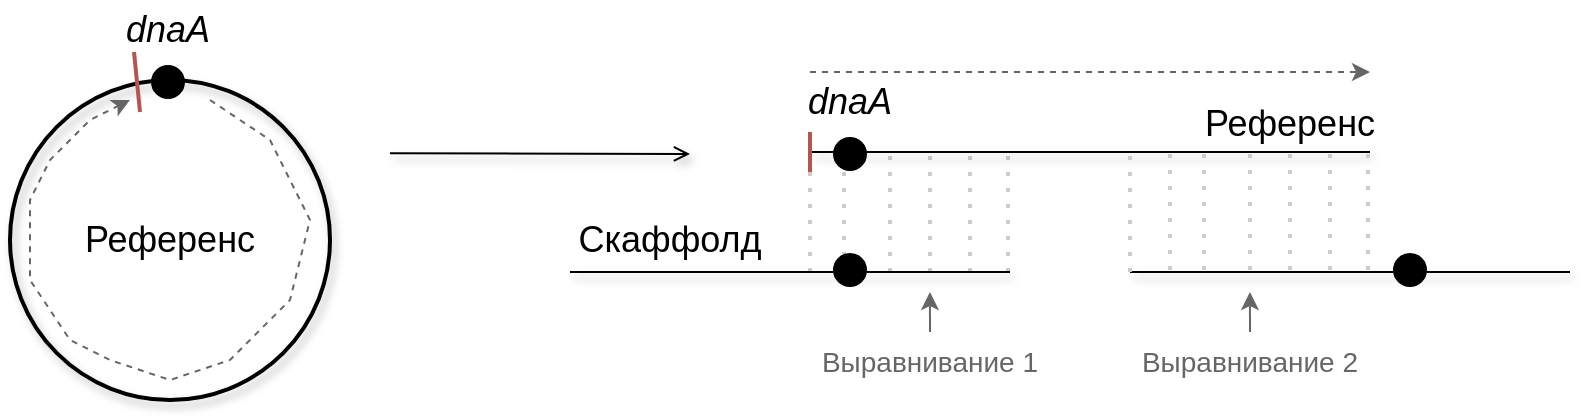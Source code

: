 <mxfile version="24.4.8" type="github">
  <diagram name="Page-1" id="jSbGTlGsQgNbAjGTK5Ri">
    <mxGraphModel dx="989" dy="523" grid="1" gridSize="10" guides="1" tooltips="1" connect="1" arrows="1" fold="1" page="1" pageScale="1" pageWidth="850" pageHeight="1100" math="0" shadow="0">
      <root>
        <mxCell id="0" />
        <mxCell id="1" parent="0" />
        <mxCell id="BqclhBqX77bN72X5dLPR-50" value="" style="group" vertex="1" connectable="0" parent="1">
          <mxGeometry x="440" y="281" width="99" height="59" as="geometry" />
        </mxCell>
        <mxCell id="BqclhBqX77bN72X5dLPR-15" value="" style="endArrow=none;dashed=1;html=1;dashPattern=1 3;strokeWidth=2;rounded=0;strokeColor=#CCCCCC;" edge="1" parent="BqclhBqX77bN72X5dLPR-50">
          <mxGeometry width="50" height="50" relative="1" as="geometry">
            <mxPoint y="59" as="sourcePoint" />
            <mxPoint as="targetPoint" />
          </mxGeometry>
        </mxCell>
        <mxCell id="BqclhBqX77bN72X5dLPR-16" value="" style="endArrow=none;dashed=1;html=1;dashPattern=1 3;strokeWidth=2;rounded=0;strokeColor=#CCCCCC;" edge="1" parent="BqclhBqX77bN72X5dLPR-50">
          <mxGeometry width="50" height="50" relative="1" as="geometry">
            <mxPoint x="17" y="59" as="sourcePoint" />
            <mxPoint x="17" as="targetPoint" />
          </mxGeometry>
        </mxCell>
        <mxCell id="BqclhBqX77bN72X5dLPR-17" value="" style="endArrow=none;dashed=1;html=1;dashPattern=1 3;strokeWidth=2;rounded=0;strokeColor=#CCCCCC;" edge="1" parent="BqclhBqX77bN72X5dLPR-50">
          <mxGeometry width="50" height="50" relative="1" as="geometry">
            <mxPoint x="40" y="59" as="sourcePoint" />
            <mxPoint x="40" as="targetPoint" />
          </mxGeometry>
        </mxCell>
        <mxCell id="BqclhBqX77bN72X5dLPR-18" value="" style="endArrow=none;dashed=1;html=1;dashPattern=1 3;strokeWidth=2;rounded=0;strokeColor=#CCCCCC;" edge="1" parent="BqclhBqX77bN72X5dLPR-50">
          <mxGeometry width="50" height="50" relative="1" as="geometry">
            <mxPoint x="60" y="59" as="sourcePoint" />
            <mxPoint x="60" as="targetPoint" />
          </mxGeometry>
        </mxCell>
        <mxCell id="BqclhBqX77bN72X5dLPR-19" value="" style="endArrow=none;dashed=1;html=1;dashPattern=1 3;strokeWidth=2;rounded=0;strokeColor=#CCCCCC;" edge="1" parent="BqclhBqX77bN72X5dLPR-50">
          <mxGeometry width="50" height="50" relative="1" as="geometry">
            <mxPoint x="80" y="59" as="sourcePoint" />
            <mxPoint x="80" as="targetPoint" />
          </mxGeometry>
        </mxCell>
        <mxCell id="BqclhBqX77bN72X5dLPR-20" value="" style="endArrow=none;dashed=1;html=1;dashPattern=1 3;strokeWidth=2;rounded=0;strokeColor=#CCCCCC;" edge="1" parent="BqclhBqX77bN72X5dLPR-50">
          <mxGeometry width="50" height="50" relative="1" as="geometry">
            <mxPoint x="99" y="59" as="sourcePoint" />
            <mxPoint x="99" as="targetPoint" />
          </mxGeometry>
        </mxCell>
        <mxCell id="BqclhBqX77bN72X5dLPR-1" value="" style="ellipse;whiteSpace=wrap;html=1;aspect=fixed;fillColor=none;movable=1;resizable=1;rotatable=1;deletable=1;editable=1;locked=0;connectable=1;strokeWidth=2;shadow=1;" vertex="1" parent="1">
          <mxGeometry x="40" y="244" width="160" height="160" as="geometry" />
        </mxCell>
        <mxCell id="BqclhBqX77bN72X5dLPR-2" value="" style="ellipse;whiteSpace=wrap;html=1;aspect=fixed;fillColor=#000000;" vertex="1" parent="1">
          <mxGeometry x="111" y="237" width="16" height="16" as="geometry" />
        </mxCell>
        <mxCell id="BqclhBqX77bN72X5dLPR-4" value="&lt;i&gt;&lt;font style=&quot;font-size: 18px;&quot;&gt;dnaA&lt;/font&gt;&lt;/i&gt;" style="text;html=1;align=center;verticalAlign=middle;whiteSpace=wrap;rounded=0;" vertex="1" parent="1">
          <mxGeometry x="89" y="204" width="60" height="30" as="geometry" />
        </mxCell>
        <mxCell id="BqclhBqX77bN72X5dLPR-5" value="" style="endArrow=classic;html=1;rounded=0;fillColor=#f5f5f5;strokeColor=#666666;dashed=1;" edge="1" parent="1">
          <mxGeometry width="50" height="50" relative="1" as="geometry">
            <mxPoint x="140" y="254" as="sourcePoint" />
            <mxPoint x="100" y="254" as="targetPoint" />
            <Array as="points">
              <mxPoint x="170" y="274" />
              <mxPoint x="190" y="314" />
              <mxPoint x="180" y="354" />
              <mxPoint x="150" y="384" />
              <mxPoint x="120" y="394" />
              <mxPoint x="90" y="384" />
              <mxPoint x="70" y="374" />
              <mxPoint x="50" y="344" />
              <mxPoint x="50" y="314" />
              <mxPoint x="50" y="304" />
              <mxPoint x="60" y="284" />
              <mxPoint x="80" y="264" />
            </Array>
          </mxGeometry>
        </mxCell>
        <mxCell id="BqclhBqX77bN72X5dLPR-6" value="" style="endArrow=open;html=1;rounded=0;endFill=0;strokeWidth=1;shadow=1;" edge="1" parent="1">
          <mxGeometry width="50" height="50" relative="1" as="geometry">
            <mxPoint x="230" y="280.66" as="sourcePoint" />
            <mxPoint x="380" y="281" as="targetPoint" />
          </mxGeometry>
        </mxCell>
        <mxCell id="BqclhBqX77bN72X5dLPR-7" value="" style="endArrow=none;html=1;rounded=0;shadow=1;" edge="1" parent="1">
          <mxGeometry width="50" height="50" relative="1" as="geometry">
            <mxPoint x="440" y="280" as="sourcePoint" />
            <mxPoint x="720" y="280" as="targetPoint" />
          </mxGeometry>
        </mxCell>
        <mxCell id="BqclhBqX77bN72X5dLPR-8" value="" style="ellipse;whiteSpace=wrap;html=1;aspect=fixed;fillColor=#000000;" vertex="1" parent="1">
          <mxGeometry x="452" y="273" width="16" height="16" as="geometry" />
        </mxCell>
        <mxCell id="BqclhBqX77bN72X5dLPR-9" value="&lt;i&gt;&lt;font style=&quot;font-size: 18px;&quot;&gt;dnaA&lt;/font&gt;&lt;/i&gt;" style="text;html=1;align=center;verticalAlign=middle;whiteSpace=wrap;rounded=0;movable=0;resizable=0;rotatable=0;deletable=0;editable=0;locked=1;connectable=0;" vertex="1" parent="1">
          <mxGeometry x="430" y="240" width="60" height="30" as="geometry" />
        </mxCell>
        <mxCell id="BqclhBqX77bN72X5dLPR-10" value="" style="endArrow=none;html=1;rounded=0;fillColor=#f8cecc;strokeColor=#b85450;strokeWidth=2;" edge="1" parent="1">
          <mxGeometry width="50" height="50" relative="1" as="geometry">
            <mxPoint x="105" y="260" as="sourcePoint" />
            <mxPoint x="102" y="230" as="targetPoint" />
          </mxGeometry>
        </mxCell>
        <mxCell id="BqclhBqX77bN72X5dLPR-11" value="" style="endArrow=none;html=1;rounded=0;fillColor=#f8cecc;strokeColor=#b85450;strokeWidth=2;jumpSize=0;" edge="1" parent="1">
          <mxGeometry width="50" height="50" relative="1" as="geometry">
            <mxPoint x="440" y="290" as="sourcePoint" />
            <mxPoint x="440" y="270" as="targetPoint" />
          </mxGeometry>
        </mxCell>
        <mxCell id="BqclhBqX77bN72X5dLPR-12" value="" style="endArrow=classic;html=1;rounded=0;fillColor=#f5f5f5;strokeColor=#666666;dashed=1;" edge="1" parent="1">
          <mxGeometry width="50" height="50" relative="1" as="geometry">
            <mxPoint x="440" y="240" as="sourcePoint" />
            <mxPoint x="720" y="240" as="targetPoint" />
          </mxGeometry>
        </mxCell>
        <mxCell id="BqclhBqX77bN72X5dLPR-13" value="" style="endArrow=none;html=1;rounded=0;shadow=1;" edge="1" parent="1">
          <mxGeometry width="50" height="50" relative="1" as="geometry">
            <mxPoint x="320" y="340" as="sourcePoint" />
            <mxPoint x="540" y="340" as="targetPoint" />
          </mxGeometry>
        </mxCell>
        <mxCell id="BqclhBqX77bN72X5dLPR-14" value="" style="ellipse;whiteSpace=wrap;html=1;aspect=fixed;fillColor=#000000;" vertex="1" parent="1">
          <mxGeometry x="452" y="331" width="16" height="16" as="geometry" />
        </mxCell>
        <mxCell id="BqclhBqX77bN72X5dLPR-25" value="&lt;font style=&quot;font-size: 18px;&quot;&gt;Референс&lt;/font&gt;" style="text;html=1;align=center;verticalAlign=middle;whiteSpace=wrap;rounded=0;" vertex="1" parent="1">
          <mxGeometry x="650" y="251" width="60" height="30" as="geometry" />
        </mxCell>
        <mxCell id="BqclhBqX77bN72X5dLPR-26" value="&lt;font style=&quot;font-size: 18px;&quot;&gt;Скаффолд&lt;br&gt;&lt;/font&gt;" style="text;html=1;align=center;verticalAlign=middle;whiteSpace=wrap;rounded=0;" vertex="1" parent="1">
          <mxGeometry x="310" y="309" width="120" height="30" as="geometry" />
        </mxCell>
        <mxCell id="BqclhBqX77bN72X5dLPR-43" value="" style="endArrow=none;html=1;rounded=0;shadow=1;" edge="1" parent="1">
          <mxGeometry width="50" height="50" relative="1" as="geometry">
            <mxPoint x="600" y="340" as="sourcePoint" />
            <mxPoint x="820" y="340" as="targetPoint" />
          </mxGeometry>
        </mxCell>
        <mxCell id="BqclhBqX77bN72X5dLPR-44" value="" style="ellipse;whiteSpace=wrap;html=1;aspect=fixed;fillColor=#000000;" vertex="1" parent="1">
          <mxGeometry x="732" y="331" width="16" height="16" as="geometry" />
        </mxCell>
        <mxCell id="BqclhBqX77bN72X5dLPR-48" style="edgeStyle=orthogonalEdgeStyle;rounded=0;orthogonalLoop=1;jettySize=auto;html=1;exitX=0.5;exitY=0;exitDx=0;exitDy=0;fillColor=#f5f5f5;strokeColor=#666666;" edge="1" parent="1" source="BqclhBqX77bN72X5dLPR-46">
          <mxGeometry relative="1" as="geometry">
            <mxPoint x="499.966" y="350" as="targetPoint" />
          </mxGeometry>
        </mxCell>
        <mxCell id="BqclhBqX77bN72X5dLPR-46" value="&lt;font color=&quot;#666666&quot; style=&quot;font-size: 14px;&quot;&gt;Выравнивание 1&lt;/font&gt;" style="text;html=1;align=center;verticalAlign=middle;whiteSpace=wrap;rounded=0;" vertex="1" parent="1">
          <mxGeometry x="440" y="370" width="120" height="30" as="geometry" />
        </mxCell>
        <mxCell id="BqclhBqX77bN72X5dLPR-49" style="edgeStyle=orthogonalEdgeStyle;rounded=0;orthogonalLoop=1;jettySize=auto;html=1;exitX=0.5;exitY=0;exitDx=0;exitDy=0;fillColor=#f5f5f5;strokeColor=#666666;" edge="1" parent="1" source="BqclhBqX77bN72X5dLPR-47">
          <mxGeometry relative="1" as="geometry">
            <mxPoint x="659.966" y="350" as="targetPoint" />
          </mxGeometry>
        </mxCell>
        <mxCell id="BqclhBqX77bN72X5dLPR-47" value="&lt;font color=&quot;#666666&quot; style=&quot;font-size: 14px;&quot;&gt;Выравнивание 2&lt;/font&gt;" style="text;html=1;align=center;verticalAlign=middle;whiteSpace=wrap;rounded=0;" vertex="1" parent="1">
          <mxGeometry x="600" y="370" width="120" height="30" as="geometry" />
        </mxCell>
        <mxCell id="BqclhBqX77bN72X5dLPR-51" value="" style="group" vertex="1" connectable="0" parent="1">
          <mxGeometry x="600" y="280" width="119" height="60" as="geometry" />
        </mxCell>
        <mxCell id="BqclhBqX77bN72X5dLPR-33" value="" style="endArrow=none;dashed=1;html=1;dashPattern=1 3;strokeWidth=2;rounded=0;strokeColor=#CCCCCC;" edge="1" parent="BqclhBqX77bN72X5dLPR-51">
          <mxGeometry width="50" height="50" relative="1" as="geometry">
            <mxPoint x="20" y="59" as="sourcePoint" />
            <mxPoint x="20" as="targetPoint" />
          </mxGeometry>
        </mxCell>
        <mxCell id="BqclhBqX77bN72X5dLPR-34" value="" style="endArrow=none;dashed=1;html=1;dashPattern=1 3;strokeWidth=2;rounded=0;strokeColor=#CCCCCC;" edge="1" parent="BqclhBqX77bN72X5dLPR-51">
          <mxGeometry width="50" height="50" relative="1" as="geometry">
            <mxPoint x="37" y="59" as="sourcePoint" />
            <mxPoint x="37" as="targetPoint" />
          </mxGeometry>
        </mxCell>
        <mxCell id="BqclhBqX77bN72X5dLPR-35" value="" style="endArrow=none;dashed=1;html=1;dashPattern=1 3;strokeWidth=2;rounded=0;strokeColor=#CCCCCC;" edge="1" parent="BqclhBqX77bN72X5dLPR-51">
          <mxGeometry width="50" height="50" relative="1" as="geometry">
            <mxPoint x="60" y="59" as="sourcePoint" />
            <mxPoint x="60" as="targetPoint" />
          </mxGeometry>
        </mxCell>
        <mxCell id="BqclhBqX77bN72X5dLPR-36" value="" style="endArrow=none;dashed=1;html=1;dashPattern=1 3;strokeWidth=2;rounded=0;strokeColor=#CCCCCC;" edge="1" parent="BqclhBqX77bN72X5dLPR-51">
          <mxGeometry width="50" height="50" relative="1" as="geometry">
            <mxPoint x="80" y="59" as="sourcePoint" />
            <mxPoint x="80" as="targetPoint" />
          </mxGeometry>
        </mxCell>
        <mxCell id="BqclhBqX77bN72X5dLPR-37" value="" style="endArrow=none;dashed=1;html=1;dashPattern=1 3;strokeWidth=2;rounded=0;strokeColor=#CCCCCC;" edge="1" parent="BqclhBqX77bN72X5dLPR-51">
          <mxGeometry width="50" height="50" relative="1" as="geometry">
            <mxPoint x="100" y="59" as="sourcePoint" />
            <mxPoint x="100" as="targetPoint" />
          </mxGeometry>
        </mxCell>
        <mxCell id="BqclhBqX77bN72X5dLPR-38" value="" style="endArrow=none;dashed=1;html=1;dashPattern=1 3;strokeWidth=2;rounded=0;strokeColor=#CCCCCC;" edge="1" parent="BqclhBqX77bN72X5dLPR-51">
          <mxGeometry width="50" height="50" relative="1" as="geometry">
            <mxPoint x="119" y="59" as="sourcePoint" />
            <mxPoint x="119" as="targetPoint" />
          </mxGeometry>
        </mxCell>
        <mxCell id="BqclhBqX77bN72X5dLPR-45" value="" style="endArrow=none;dashed=1;html=1;dashPattern=1 3;strokeWidth=2;rounded=0;strokeColor=#CCCCCC;" edge="1" parent="BqclhBqX77bN72X5dLPR-51">
          <mxGeometry width="50" height="50" relative="1" as="geometry">
            <mxPoint y="60" as="sourcePoint" />
            <mxPoint y="1" as="targetPoint" />
          </mxGeometry>
        </mxCell>
        <mxCell id="BqclhBqX77bN72X5dLPR-52" value="&lt;font style=&quot;font-size: 18px;&quot;&gt;Референс&lt;/font&gt;" style="text;html=1;align=center;verticalAlign=middle;whiteSpace=wrap;rounded=0;" vertex="1" parent="1">
          <mxGeometry x="90" y="309" width="60" height="30" as="geometry" />
        </mxCell>
      </root>
    </mxGraphModel>
  </diagram>
</mxfile>
